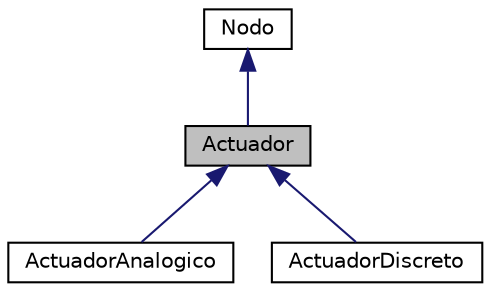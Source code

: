digraph G
{
  edge [fontname="Helvetica",fontsize="10",labelfontname="Helvetica",labelfontsize="10"];
  node [fontname="Helvetica",fontsize="10",shape=record];
  Node1 [label="Actuador",height=0.2,width=0.4,color="black", fillcolor="grey75", style="filled" fontcolor="black"];
  Node2 -> Node1 [dir="back",color="midnightblue",fontsize="10",style="solid",fontname="Helvetica"];
  Node2 [label="Nodo",height=0.2,width=0.4,color="black", fillcolor="white", style="filled",URL="$class_nodo.html"];
  Node1 -> Node3 [dir="back",color="midnightblue",fontsize="10",style="solid",fontname="Helvetica"];
  Node3 [label="ActuadorAnalogico",height=0.2,width=0.4,color="black", fillcolor="white", style="filled",URL="$class_actuador_analogico.html"];
  Node1 -> Node4 [dir="back",color="midnightblue",fontsize="10",style="solid",fontname="Helvetica"];
  Node4 [label="ActuadorDiscreto",height=0.2,width=0.4,color="black", fillcolor="white", style="filled",URL="$class_actuador_discreto.html"];
}

